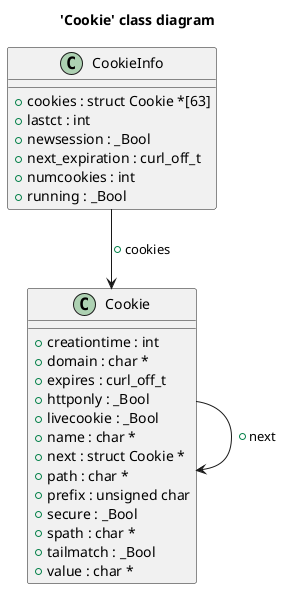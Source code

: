 @startuml
title 'Cookie' class diagram
class "Cookie" as C_0000320721965969733468
class C_0000320721965969733468 [[https://github.com/curl/curl/blob/5691a6cf363242da38bd7e469b13a2e741a295c6/lib/cookie.h#L30{Cookie}]] {
__
+creationtime : int [[[https://github.com/curl/curl/blob/5691a6cf363242da38bd7e469b13a2e741a295c6/lib/cookie.h#L42{creationtime}]]]
+domain : char * [[[https://github.com/curl/curl/blob/5691a6cf363242da38bd7e469b13a2e741a295c6/lib/cookie.h#L36{domain}]]]
+expires : curl_off_t [[[https://github.com/curl/curl/blob/5691a6cf363242da38bd7e469b13a2e741a295c6/lib/cookie.h#L37{expires}]]]
+httponly : _Bool [[[https://github.com/curl/curl/blob/5691a6cf363242da38bd7e469b13a2e741a295c6/lib/cookie.h#L41{httponly}]]]
+livecookie : _Bool [[[https://github.com/curl/curl/blob/5691a6cf363242da38bd7e469b13a2e741a295c6/lib/cookie.h#L40{livecookie}]]]
+name : char * [[[https://github.com/curl/curl/blob/5691a6cf363242da38bd7e469b13a2e741a295c6/lib/cookie.h#L32{name}]]]
+next : struct Cookie * [[[https://github.com/curl/curl/blob/5691a6cf363242da38bd7e469b13a2e741a295c6/lib/cookie.h#L31{next}]]]
+path : char * [[[https://github.com/curl/curl/blob/5691a6cf363242da38bd7e469b13a2e741a295c6/lib/cookie.h#L34{path}]]]
+prefix : unsigned char [[[https://github.com/curl/curl/blob/5691a6cf363242da38bd7e469b13a2e741a295c6/lib/cookie.h#L43{prefix}]]]
+secure : _Bool [[[https://github.com/curl/curl/blob/5691a6cf363242da38bd7e469b13a2e741a295c6/lib/cookie.h#L39{secure}]]]
+spath : char * [[[https://github.com/curl/curl/blob/5691a6cf363242da38bd7e469b13a2e741a295c6/lib/cookie.h#L35{spath}]]]
+tailmatch : _Bool [[[https://github.com/curl/curl/blob/5691a6cf363242da38bd7e469b13a2e741a295c6/lib/cookie.h#L38{tailmatch}]]]
+value : char * [[[https://github.com/curl/curl/blob/5691a6cf363242da38bd7e469b13a2e741a295c6/lib/cookie.h#L33{value}]]]
}
class "CookieInfo" as C_0001670500687667130713
class C_0001670500687667130713 [[https://github.com/curl/curl/blob/5691a6cf363242da38bd7e469b13a2e741a295c6/lib/cookie.h#L55{CookieInfo}]] {
__
+cookies : struct Cookie *[63] [[[https://github.com/curl/curl/blob/5691a6cf363242da38bd7e469b13a2e741a295c6/lib/cookie.h#L57{cookies}]]]
+lastct : int [[[https://github.com/curl/curl/blob/5691a6cf363242da38bd7e469b13a2e741a295c6/lib/cookie.h#L60{lastct}]]]
+newsession : _Bool [[[https://github.com/curl/curl/blob/5691a6cf363242da38bd7e469b13a2e741a295c6/lib/cookie.h#L62{newsession}]]]
+next_expiration : curl_off_t [[[https://github.com/curl/curl/blob/5691a6cf363242da38bd7e469b13a2e741a295c6/lib/cookie.h#L58{next_expiration}]]]
+numcookies : int [[[https://github.com/curl/curl/blob/5691a6cf363242da38bd7e469b13a2e741a295c6/lib/cookie.h#L59{numcookies}]]]
+running : _Bool [[[https://github.com/curl/curl/blob/5691a6cf363242da38bd7e469b13a2e741a295c6/lib/cookie.h#L61{running}]]]
}
C_0000320721965969733468 --> C_0000320721965969733468 : +next
C_0001670500687667130713 --> C_0000320721965969733468 : +cookies

'Generated with clang-uml, version 0.5.0-6-gd305902
'LLVM version Ubuntu clang version 17.0.6 (++20231209124227+6009708b4367-1~exp1~20231209124336.77)
@enduml
